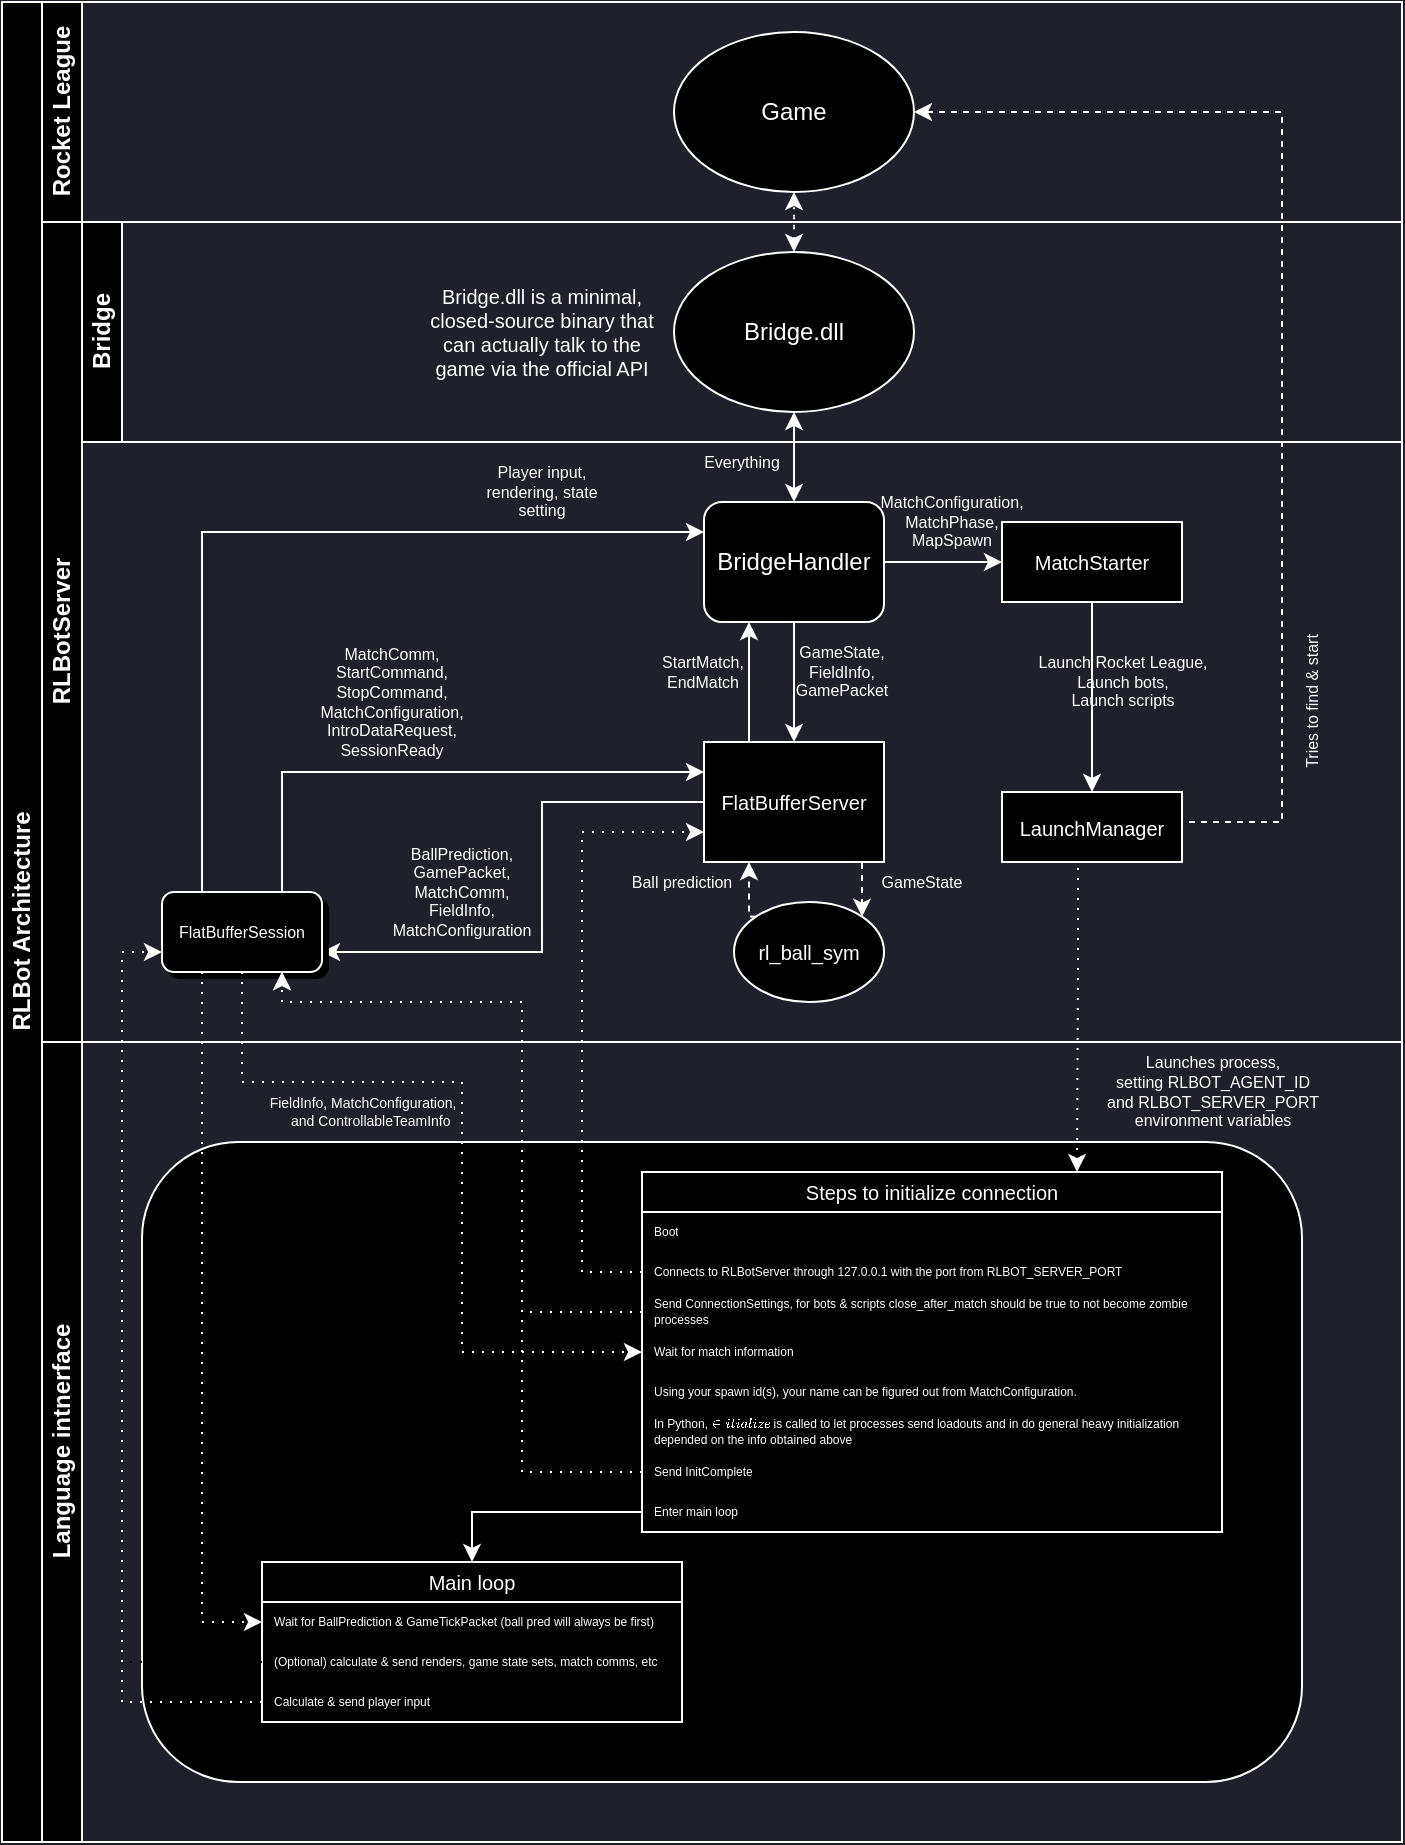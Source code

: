 <mxfile version="26.2.14">
  <diagram id="prtHgNgQTEPvFCAcTncT" name="Page-1">
    <mxGraphModel dx="1188" dy="633" grid="1" gridSize="10" guides="1" tooltips="1" connect="1" arrows="1" fold="1" page="1" pageScale="1" pageWidth="827" pageHeight="1169" background="#1E2129" math="0" shadow="0">
      <root>
        <mxCell id="0" />
        <mxCell id="1" parent="0" />
        <mxCell id="dNxyNK7c78bLwvsdeMH5-19" value="RLBot Architecture" style="swimlane;html=1;childLayout=stackLayout;resizeParent=1;resizeParentMax=0;horizontal=0;startSize=20;horizontalStack=0;shadow=0;glass=0;rounded=0;expand=1;labelBackgroundColor=none;fillColor=#000000;fontColor=#FFFFFF;strokeColor=#FFFFFF;" parent="1" vertex="1">
          <mxGeometry x="80" y="80" width="700" height="920" as="geometry">
            <mxRectangle x="80" y="80" width="40" height="140" as="alternateBounds" />
          </mxGeometry>
        </mxCell>
        <mxCell id="CLRGthuXeoBNAiUQC_Zy-3" value="Rocket League" style="swimlane;html=1;startSize=20;horizontal=0;fillColor=#000000;fontColor=#FFFFFF;strokeColor=#FFFFFF;" parent="dNxyNK7c78bLwvsdeMH5-19" vertex="1">
          <mxGeometry x="20" width="680" height="110" as="geometry" />
        </mxCell>
        <mxCell id="CLRGthuXeoBNAiUQC_Zy-4" value="Game" style="ellipse;whiteSpace=wrap;html=1;fillColor=#000000;fontColor=#FFFFFF;strokeColor=#FFFFFF;" parent="CLRGthuXeoBNAiUQC_Zy-3" vertex="1">
          <mxGeometry x="316" y="15" width="120" height="80" as="geometry" />
        </mxCell>
        <mxCell id="dNxyNK7c78bLwvsdeMH5-20" value="RLBotServer" style="swimlane;html=1;startSize=20;horizontal=0;fillColor=#000000;fontColor=#FFFFFF;strokeColor=#FFFFFF;" parent="dNxyNK7c78bLwvsdeMH5-19" vertex="1">
          <mxGeometry x="20" y="110" width="680" height="410" as="geometry" />
        </mxCell>
        <mxCell id="CLRGthuXeoBNAiUQC_Zy-10" value="&lt;font style=&quot;font-size: 8px;&quot;&gt;Everything&lt;/font&gt;" style="text;html=1;align=center;verticalAlign=middle;whiteSpace=wrap;rounded=0;fontSize=8;fontColor=#FFFFFF;" parent="dNxyNK7c78bLwvsdeMH5-20" vertex="1">
          <mxGeometry x="320" y="105" width="60" height="30" as="geometry" />
        </mxCell>
        <mxCell id="CLRGthuXeoBNAiUQC_Zy-16" value="&lt;font style=&quot;font-size: 10px;&quot;&gt;rl_ball_sym&lt;/font&gt;" style="ellipse;whiteSpace=wrap;html=1;fillColor=#000000;fontColor=#FFFFFF;strokeColor=#FFFFFF;" parent="dNxyNK7c78bLwvsdeMH5-20" vertex="1">
          <mxGeometry x="346" y="340" width="75" height="50" as="geometry" />
        </mxCell>
        <mxCell id="CLRGthuXeoBNAiUQC_Zy-18" value="GameState" style="text;html=1;align=center;verticalAlign=middle;whiteSpace=wrap;rounded=0;fontSize=8;fontColor=#FFFFFF;" parent="dNxyNK7c78bLwvsdeMH5-20" vertex="1">
          <mxGeometry x="410" y="320" width="60" height="20" as="geometry" />
        </mxCell>
        <mxCell id="dNxyNK7c78bLwvsdeMH5-35" style="edgeStyle=orthogonalEdgeStyle;rounded=0;orthogonalLoop=1;jettySize=auto;html=1;endArrow=classic;endFill=1;fontColor=#FFFFFF;" parent="dNxyNK7c78bLwvsdeMH5-20" edge="1">
          <mxGeometry relative="1" as="geometry">
            <mxPoint x="106" y="210" as="sourcePoint" />
            <mxPoint x="106" y="210" as="targetPoint" />
          </mxGeometry>
        </mxCell>
        <mxCell id="CLRGthuXeoBNAiUQC_Zy-11" style="edgeStyle=orthogonalEdgeStyle;rounded=0;orthogonalLoop=1;jettySize=auto;html=1;exitX=0.5;exitY=1;exitDx=0;exitDy=0;entryX=0.5;entryY=0;entryDx=0;entryDy=0;fontColor=#FFFFFF;strokeColor=#FFFFFF;" parent="dNxyNK7c78bLwvsdeMH5-20" source="dNxyNK7c78bLwvsdeMH5-30" target="CLRGthuXeoBNAiUQC_Zy-9" edge="1">
          <mxGeometry relative="1" as="geometry" />
        </mxCell>
        <mxCell id="dNxyNK7c78bLwvsdeMH5-30" value="BridgeHandler" style="rounded=1;whiteSpace=wrap;html=1;fontFamily=Helvetica;fontSize=12;fontColor=#FFFFFF;align=center;fillColor=#000000;strokeColor=#FFFFFF;" parent="dNxyNK7c78bLwvsdeMH5-20" vertex="1">
          <mxGeometry x="331" y="140" width="90" height="60" as="geometry" />
        </mxCell>
        <mxCell id="CLRGthuXeoBNAiUQC_Zy-17" style="edgeStyle=orthogonalEdgeStyle;rounded=0;orthogonalLoop=1;jettySize=auto;html=1;exitX=0.75;exitY=1;exitDx=0;exitDy=0;entryX=1;entryY=0;entryDx=0;entryDy=0;dashed=1;fontColor=#FFFFFF;strokeColor=#FFFFFF;" parent="dNxyNK7c78bLwvsdeMH5-20" source="CLRGthuXeoBNAiUQC_Zy-9" target="CLRGthuXeoBNAiUQC_Zy-16" edge="1">
          <mxGeometry relative="1" as="geometry">
            <mxPoint x="422.517" y="342.322" as="targetPoint" />
          </mxGeometry>
        </mxCell>
        <mxCell id="CLRGthuXeoBNAiUQC_Zy-27" style="edgeStyle=orthogonalEdgeStyle;rounded=0;orthogonalLoop=1;jettySize=auto;html=1;exitX=0;exitY=0.5;exitDx=0;exitDy=0;entryX=1;entryY=0.75;entryDx=0;entryDy=0;fontColor=#FFFFFF;strokeColor=#FFFFFF;" parent="dNxyNK7c78bLwvsdeMH5-20" source="CLRGthuXeoBNAiUQC_Zy-9" target="CLRGthuXeoBNAiUQC_Zy-22" edge="1">
          <mxGeometry relative="1" as="geometry">
            <Array as="points">
              <mxPoint x="250" y="290" />
              <mxPoint x="250" y="365" />
            </Array>
          </mxGeometry>
        </mxCell>
        <mxCell id="CLRGthuXeoBNAiUQC_Zy-38" style="edgeStyle=orthogonalEdgeStyle;rounded=0;orthogonalLoop=1;jettySize=auto;html=1;exitX=1;exitY=0.5;exitDx=0;exitDy=0;entryX=0;entryY=0.5;entryDx=0;entryDy=0;fontColor=#FFFFFF;strokeColor=#FFFFFF;" parent="dNxyNK7c78bLwvsdeMH5-20" source="dNxyNK7c78bLwvsdeMH5-30" target="CLRGthuXeoBNAiUQC_Zy-37" edge="1">
          <mxGeometry relative="1" as="geometry" />
        </mxCell>
        <mxCell id="CLRGthuXeoBNAiUQC_Zy-54" style="edgeStyle=orthogonalEdgeStyle;rounded=0;orthogonalLoop=1;jettySize=auto;html=1;exitX=0.25;exitY=0;exitDx=0;exitDy=0;entryX=0.25;entryY=1;entryDx=0;entryDy=0;fontColor=#FFFFFF;strokeColor=#FFFFFF;" parent="dNxyNK7c78bLwvsdeMH5-20" source="CLRGthuXeoBNAiUQC_Zy-9" target="dNxyNK7c78bLwvsdeMH5-30" edge="1">
          <mxGeometry relative="1" as="geometry" />
        </mxCell>
        <mxCell id="CLRGthuXeoBNAiUQC_Zy-9" value="&lt;div style=&quot;font-size: 10px;&quot;&gt;FlatBufferServer&lt;/div&gt;" style="rounded=0;whiteSpace=wrap;html=1;fontFamily=Helvetica;fontSize=10;fontColor=#FFFFFF;align=center;fillColor=#000000;strokeColor=#FFFFFF;" parent="dNxyNK7c78bLwvsdeMH5-20" vertex="1">
          <mxGeometry x="331" y="260" width="90" height="60" as="geometry" />
        </mxCell>
        <mxCell id="CLRGthuXeoBNAiUQC_Zy-12" value="&lt;div&gt;GameState,&lt;/div&gt;&lt;div&gt;FieldInfo,&lt;/div&gt;&lt;div&gt;GamePacket&lt;/div&gt;" style="text;html=1;align=center;verticalAlign=middle;whiteSpace=wrap;rounded=0;fontSize=8;fontColor=#FFFFFF;" parent="dNxyNK7c78bLwvsdeMH5-20" vertex="1">
          <mxGeometry x="370" y="210" width="60" height="30" as="geometry" />
        </mxCell>
        <mxCell id="CLRGthuXeoBNAiUQC_Zy-19" style="edgeStyle=orthogonalEdgeStyle;rounded=0;orthogonalLoop=1;jettySize=auto;html=1;exitX=0;exitY=0;exitDx=0;exitDy=0;entryX=0.25;entryY=1;entryDx=0;entryDy=0;dashed=1;fontColor=#FFFFFF;strokeColor=#FFFFFF;" parent="dNxyNK7c78bLwvsdeMH5-20" source="CLRGthuXeoBNAiUQC_Zy-16" target="CLRGthuXeoBNAiUQC_Zy-9" edge="1">
          <mxGeometry relative="1" as="geometry">
            <mxPoint x="369.483" y="342.322" as="sourcePoint" />
          </mxGeometry>
        </mxCell>
        <mxCell id="CLRGthuXeoBNAiUQC_Zy-20" value="Ball prediction" style="text;html=1;align=center;verticalAlign=middle;whiteSpace=wrap;rounded=0;fontSize=8;fontColor=#FFFFFF;" parent="dNxyNK7c78bLwvsdeMH5-20" vertex="1">
          <mxGeometry x="290" y="320" width="60" height="20" as="geometry" />
        </mxCell>
        <mxCell id="CLRGthuXeoBNAiUQC_Zy-21" value="" style="rounded=1;whiteSpace=wrap;html=1;fontSize=8;fillColor=#000000;fontColor=#FFFFFF;" parent="dNxyNK7c78bLwvsdeMH5-20" vertex="1">
          <mxGeometry x="63" y="338" width="80" height="40" as="geometry" />
        </mxCell>
        <mxCell id="CLRGthuXeoBNAiUQC_Zy-31" style="edgeStyle=orthogonalEdgeStyle;rounded=0;orthogonalLoop=1;jettySize=auto;html=1;exitX=0.25;exitY=0;exitDx=0;exitDy=0;entryX=0;entryY=0.25;entryDx=0;entryDy=0;fontColor=#FFFFFF;strokeColor=#FFFFFF;" parent="dNxyNK7c78bLwvsdeMH5-20" source="CLRGthuXeoBNAiUQC_Zy-22" target="dNxyNK7c78bLwvsdeMH5-30" edge="1">
          <mxGeometry relative="1" as="geometry">
            <Array as="points">
              <mxPoint x="80" y="155" />
            </Array>
          </mxGeometry>
        </mxCell>
        <mxCell id="CLRGthuXeoBNAiUQC_Zy-33" style="edgeStyle=orthogonalEdgeStyle;rounded=0;orthogonalLoop=1;jettySize=auto;html=1;exitX=0.75;exitY=0;exitDx=0;exitDy=0;entryX=0;entryY=0.25;entryDx=0;entryDy=0;fontColor=#FFFFFF;strokeColor=#FFFFFF;" parent="dNxyNK7c78bLwvsdeMH5-20" source="CLRGthuXeoBNAiUQC_Zy-22" target="CLRGthuXeoBNAiUQC_Zy-9" edge="1">
          <mxGeometry relative="1" as="geometry">
            <mxPoint x="310" y="260" as="targetPoint" />
          </mxGeometry>
        </mxCell>
        <mxCell id="CLRGthuXeoBNAiUQC_Zy-22" value="FlatBufferSession" style="rounded=1;whiteSpace=wrap;html=1;fontSize=8;fillColor=#000000;fontColor=#FFFFFF;strokeColor=#FFFFFF;" parent="dNxyNK7c78bLwvsdeMH5-20" vertex="1">
          <mxGeometry x="60" y="335" width="80" height="40" as="geometry" />
        </mxCell>
        <mxCell id="CLRGthuXeoBNAiUQC_Zy-29" value="&lt;div&gt;BallPrediction, GamePacket,&lt;/div&gt;&lt;div&gt;MatchComm,&lt;/div&gt;&lt;div&gt;FieldInfo,&lt;/div&gt;&lt;div&gt;MatchConfiguration&lt;/div&gt;" style="text;html=1;align=center;verticalAlign=middle;whiteSpace=wrap;rounded=0;fontSize=8;fontColor=#FFFFFF;" parent="dNxyNK7c78bLwvsdeMH5-20" vertex="1">
          <mxGeometry x="180" y="310" width="60" height="50" as="geometry" />
        </mxCell>
        <mxCell id="CLRGthuXeoBNAiUQC_Zy-32" value="&lt;div&gt;Player input,&lt;/div&gt;&lt;div&gt;rendering, state setting&lt;br&gt;&lt;/div&gt;" style="text;html=1;align=center;verticalAlign=middle;whiteSpace=wrap;rounded=0;fontSize=8;fontColor=#FFFFFF;" parent="dNxyNK7c78bLwvsdeMH5-20" vertex="1">
          <mxGeometry x="220" y="120" width="60" height="30" as="geometry" />
        </mxCell>
        <mxCell id="jAbWXB7Tp562FeIo0RyR-3" style="edgeStyle=orthogonalEdgeStyle;rounded=0;orthogonalLoop=1;jettySize=auto;html=1;exitX=0.5;exitY=1;exitDx=0;exitDy=0;entryX=0.5;entryY=0;entryDx=0;entryDy=0;fontColor=#FFFFFF;strokeColor=#FFFFFF;" parent="dNxyNK7c78bLwvsdeMH5-20" source="CLRGthuXeoBNAiUQC_Zy-37" target="CLRGthuXeoBNAiUQC_Zy-48" edge="1">
          <mxGeometry relative="1" as="geometry">
            <Array as="points">
              <mxPoint x="525" y="220" />
              <mxPoint x="525" y="220" />
            </Array>
          </mxGeometry>
        </mxCell>
        <mxCell id="CLRGthuXeoBNAiUQC_Zy-37" value="&lt;font size=&quot;1&quot;&gt;MatchStarter&lt;/font&gt;" style="rounded=0;whiteSpace=wrap;html=1;fillColor=#000000;fontColor=#FFFFFF;strokeColor=#FFFFFF;" parent="dNxyNK7c78bLwvsdeMH5-20" vertex="1">
          <mxGeometry x="480" y="150" width="90" height="40" as="geometry" />
        </mxCell>
        <mxCell id="CLRGthuXeoBNAiUQC_Zy-39" value="&lt;div style=&quot;font-size: 8px;&quot;&gt;MatchConfiguration,&lt;/div&gt;&lt;div style=&quot;font-size: 8px;&quot;&gt;MatchPhase,&lt;/div&gt;&lt;div style=&quot;font-size: 8px;&quot;&gt;MapSpawn&lt;br style=&quot;font-size: 8px;&quot;&gt;&lt;/div&gt;" style="text;html=1;align=center;verticalAlign=middle;whiteSpace=wrap;rounded=0;fontSize=8;fontColor=#FFFFFF;" parent="dNxyNK7c78bLwvsdeMH5-20" vertex="1">
          <mxGeometry x="425" y="135" width="60" height="30" as="geometry" />
        </mxCell>
        <mxCell id="CLRGthuXeoBNAiUQC_Zy-48" value="&lt;font size=&quot;1&quot;&gt;LaunchManager&lt;/font&gt;" style="rounded=0;whiteSpace=wrap;html=1;fillColor=#000000;fontColor=#FFFFFF;strokeColor=#FFFFFF;" parent="dNxyNK7c78bLwvsdeMH5-20" vertex="1">
          <mxGeometry x="480" y="285" width="90" height="35" as="geometry" />
        </mxCell>
        <mxCell id="CLRGthuXeoBNAiUQC_Zy-50" value="&lt;div style=&quot;font-size: 8px;&quot;&gt;&lt;font style=&quot;font-size: 8px;&quot;&gt;Launch Rocket League,&lt;/font&gt;&lt;/div&gt;&lt;div style=&quot;font-size: 8px;&quot;&gt;&lt;font style=&quot;font-size: 8px;&quot;&gt;Launch bots,&lt;/font&gt;&lt;/div&gt;&lt;div style=&quot;font-size: 8px;&quot;&gt;&lt;font style=&quot;font-size: 8px;&quot;&gt;Launch scripts&lt;br style=&quot;font-size: 8px;&quot;&gt;&lt;/font&gt;&lt;/div&gt;" style="text;html=1;align=center;verticalAlign=middle;resizable=0;points=[];autosize=1;strokeColor=none;fillColor=none;fontSize=8;fontColor=#FFFFFF;" parent="dNxyNK7c78bLwvsdeMH5-20" vertex="1">
          <mxGeometry x="485" y="210" width="110" height="40" as="geometry" />
        </mxCell>
        <mxCell id="CLRGthuXeoBNAiUQC_Zy-53" value="Tries to find &amp;amp; start" style="text;html=1;align=center;verticalAlign=middle;resizable=0;points=[];autosize=1;strokeColor=none;fillColor=none;fontSize=8;rotation=270;fontColor=#FFFFFF;" parent="dNxyNK7c78bLwvsdeMH5-20" vertex="1">
          <mxGeometry x="590" y="230" width="90" height="20" as="geometry" />
        </mxCell>
        <mxCell id="CLRGthuXeoBNAiUQC_Zy-55" value="StartMatch,&lt;br&gt;EndMatch" style="text;html=1;align=center;verticalAlign=middle;resizable=0;points=[];autosize=1;strokeColor=none;fillColor=none;fontSize=8;fontColor=#FFFFFF;" parent="dNxyNK7c78bLwvsdeMH5-20" vertex="1">
          <mxGeometry x="300" y="210" width="60" height="30" as="geometry" />
        </mxCell>
        <mxCell id="CLRGthuXeoBNAiUQC_Zy-35" value="&lt;div style=&quot;font-size: 8px;&quot;&gt;&lt;font style=&quot;font-size: 8px;&quot;&gt;MatchComm,&lt;/font&gt;&lt;/div&gt;&lt;div style=&quot;font-size: 8px;&quot;&gt;&lt;font style=&quot;font-size: 8px;&quot;&gt;StartCommand,&lt;/font&gt;&lt;/div&gt;&lt;div style=&quot;font-size: 8px;&quot;&gt;&lt;font style=&quot;font-size: 8px;&quot;&gt;StopCommand,&lt;/font&gt;&lt;/div&gt;&lt;div style=&quot;font-size: 8px;&quot;&gt;&lt;font style=&quot;font-size: 8px;&quot;&gt;MatchConfiguration,&lt;/font&gt;&lt;/div&gt;&lt;div style=&quot;font-size: 8px;&quot;&gt;&lt;font style=&quot;font-size: 8px;&quot;&gt;IntroDataRequest,&lt;/font&gt;&lt;/div&gt;&lt;div style=&quot;font-size: 8px;&quot;&gt;&lt;font style=&quot;font-size: 8px;&quot;&gt;SessionReady&lt;br&gt;&lt;/font&gt;&lt;/div&gt;" style="text;html=1;align=center;verticalAlign=middle;whiteSpace=wrap;rounded=0;fontColor=#FFFFFF;" parent="dNxyNK7c78bLwvsdeMH5-20" vertex="1">
          <mxGeometry x="140" y="210" width="70" height="60" as="geometry" />
        </mxCell>
        <mxCell id="CLRGthuXeoBNAiUQC_Zy-2" value="Bridge" style="swimlane;html=1;startSize=20;horizontal=0;fillColor=#000000;fontColor=#FFFFFF;strokeColor=#FFFFFF;" parent="dNxyNK7c78bLwvsdeMH5-20" vertex="1">
          <mxGeometry x="20" width="660" height="110" as="geometry" />
        </mxCell>
        <mxCell id="CLRGthuXeoBNAiUQC_Zy-5" value="Bridge.dll" style="ellipse;whiteSpace=wrap;html=1;fillColor=#000000;fontColor=#FFFFFF;strokeColor=#FFFFFF;" parent="CLRGthuXeoBNAiUQC_Zy-2" vertex="1">
          <mxGeometry x="296" y="15" width="120" height="80" as="geometry" />
        </mxCell>
        <mxCell id="CLRGthuXeoBNAiUQC_Zy-15" value="Bridge.dll is a minimal, closed-source binary that can actually talk to the game via the official API" style="text;html=1;align=center;verticalAlign=middle;whiteSpace=wrap;rounded=0;fontSize=10;fontColor=#FFFFFF;" parent="CLRGthuXeoBNAiUQC_Zy-2" vertex="1">
          <mxGeometry x="170" y="17.5" width="120" height="75" as="geometry" />
        </mxCell>
        <mxCell id="CLRGthuXeoBNAiUQC_Zy-7" style="edgeStyle=orthogonalEdgeStyle;rounded=0;orthogonalLoop=1;jettySize=auto;html=1;entryX=0.5;entryY=1;entryDx=0;entryDy=0;startArrow=classic;startFill=1;fontColor=#FFFFFF;strokeColor=#FFFFFF;" parent="dNxyNK7c78bLwvsdeMH5-20" source="dNxyNK7c78bLwvsdeMH5-30" target="CLRGthuXeoBNAiUQC_Zy-5" edge="1">
          <mxGeometry relative="1" as="geometry" />
        </mxCell>
        <mxCell id="CLRGthuXeoBNAiUQC_Zy-6" style="edgeStyle=orthogonalEdgeStyle;rounded=0;orthogonalLoop=1;jettySize=auto;html=1;entryX=0.5;entryY=1;entryDx=0;entryDy=0;startArrow=classic;startFill=1;dashed=1;dashPattern=1 4;fontColor=#FFFFFF;strokeColor=#FFFFFF;" parent="dNxyNK7c78bLwvsdeMH5-19" source="CLRGthuXeoBNAiUQC_Zy-5" target="CLRGthuXeoBNAiUQC_Zy-4" edge="1">
          <mxGeometry relative="1" as="geometry" />
        </mxCell>
        <mxCell id="CLRGthuXeoBNAiUQC_Zy-52" style="edgeStyle=orthogonalEdgeStyle;rounded=0;orthogonalLoop=1;jettySize=auto;html=1;entryX=1;entryY=0.5;entryDx=0;entryDy=0;dashed=1;exitX=1;exitY=0.5;exitDx=0;exitDy=0;fontColor=#FFFFFF;strokeColor=#FFFFFF;" parent="dNxyNK7c78bLwvsdeMH5-19" source="CLRGthuXeoBNAiUQC_Zy-48" target="CLRGthuXeoBNAiUQC_Zy-4" edge="1">
          <mxGeometry relative="1" as="geometry">
            <Array as="points">
              <mxPoint x="590" y="410" />
              <mxPoint x="640" y="410" />
              <mxPoint x="640" y="55" />
            </Array>
          </mxGeometry>
        </mxCell>
        <mxCell id="GUashX9AXOHHXYb3uWEm-1" value="Language intnerface" style="swimlane;html=1;startSize=20;horizontal=0;fillColor=#000000;fontColor=#FFFFFF;strokeColor=#FFFFFF;" parent="dNxyNK7c78bLwvsdeMH5-19" vertex="1">
          <mxGeometry x="20" y="520" width="680" height="400" as="geometry">
            <mxRectangle x="20" y="120" width="430" height="30" as="alternateBounds" />
          </mxGeometry>
        </mxCell>
        <mxCell id="CLRGthuXeoBNAiUQC_Zy-56" value="" style="rounded=1;whiteSpace=wrap;html=1;fillColor=#000000;fontColor=#FFFFFF;strokeColor=#FFFFFF;" parent="GUashX9AXOHHXYb3uWEm-1" vertex="1">
          <mxGeometry x="50" y="50" width="580" height="320" as="geometry" />
        </mxCell>
        <mxCell id="CLRGthuXeoBNAiUQC_Zy-57" value="&lt;div style=&quot;font-size: 8px;&quot;&gt;Launches process,&lt;/div&gt;&lt;div style=&quot;font-size: 8px;&quot;&gt;setting RLBOT_AGENT_ID&lt;/div&gt;&lt;div style=&quot;font-size: 8px;&quot;&gt;and RLBOT_SERVER_PORT&lt;/div&gt;&lt;div style=&quot;font-size: 8px;&quot;&gt;environment variables&lt;br style=&quot;font-size: 8px;&quot;&gt;&lt;/div&gt;" style="text;html=1;align=center;verticalAlign=middle;resizable=0;points=[];autosize=1;strokeColor=none;fillColor=none;fontSize=8;fontColor=#FFFFFF;" parent="GUashX9AXOHHXYb3uWEm-1" vertex="1">
          <mxGeometry x="520" width="130" height="50" as="geometry" />
        </mxCell>
        <mxCell id="CLRGthuXeoBNAiUQC_Zy-62" value="Steps to initialize connection" style="swimlane;fontStyle=0;childLayout=stackLayout;horizontal=1;startSize=20;horizontalStack=0;resizeParent=1;resizeParentMax=0;resizeLast=0;collapsible=1;marginBottom=0;whiteSpace=wrap;html=1;fontSize=10;fillColor=#000000;fontColor=#FFFFFF;strokeColor=#FFFFFF;" parent="GUashX9AXOHHXYb3uWEm-1" vertex="1">
          <mxGeometry x="300" y="65" width="290" height="180" as="geometry">
            <mxRectangle x="300" y="80" width="170" height="30" as="alternateBounds" />
          </mxGeometry>
        </mxCell>
        <mxCell id="CLRGthuXeoBNAiUQC_Zy-66" value="Boot" style="text;strokeColor=none;fillColor=none;align=left;verticalAlign=middle;spacingLeft=4;spacingRight=4;overflow=hidden;points=[[0,0.5],[1,0.5]];portConstraint=eastwest;rotatable=0;whiteSpace=wrap;html=1;fontSize=6;fontColor=#FFFFFF;" parent="CLRGthuXeoBNAiUQC_Zy-62" vertex="1">
          <mxGeometry y="20" width="290" height="20" as="geometry" />
        </mxCell>
        <mxCell id="CLRGthuXeoBNAiUQC_Zy-63" value="&lt;div style=&quot;font-size: 6px;&quot;&gt;Connects to RLBotServer through 127.0.0.1 with the port from RLBOT_SERVER_PORT&lt;br style=&quot;font-size: 6px;&quot;&gt;&lt;/div&gt;" style="text;strokeColor=none;fillColor=none;align=left;verticalAlign=middle;spacingLeft=4;spacingRight=4;overflow=hidden;points=[[0,0.5],[1,0.5]];portConstraint=eastwest;rotatable=0;whiteSpace=wrap;html=1;fontSize=6;fontColor=#FFFFFF;" parent="CLRGthuXeoBNAiUQC_Zy-62" vertex="1">
          <mxGeometry y="40" width="290" height="20" as="geometry" />
        </mxCell>
        <mxCell id="CLRGthuXeoBNAiUQC_Zy-64" value="Send ConnectionSettings, for bots &amp;amp; scripts close_after_match should be true to not become zombie processes" style="text;strokeColor=none;fillColor=none;align=left;verticalAlign=middle;spacingLeft=4;spacingRight=4;overflow=hidden;points=[[0,0.5],[1,0.5]];portConstraint=eastwest;rotatable=0;whiteSpace=wrap;html=1;fontSize=6;fontColor=#FFFFFF;" parent="CLRGthuXeoBNAiUQC_Zy-62" vertex="1">
          <mxGeometry y="60" width="290" height="20" as="geometry" />
        </mxCell>
        <mxCell id="CLRGthuXeoBNAiUQC_Zy-65" value="Wait for match information" style="text;strokeColor=none;fillColor=none;align=left;verticalAlign=middle;spacingLeft=4;spacingRight=4;overflow=hidden;points=[[0,0.5],[1,0.5]];portConstraint=eastwest;rotatable=0;whiteSpace=wrap;html=1;fontSize=6;fontColor=#FFFFFF;" parent="CLRGthuXeoBNAiUQC_Zy-62" vertex="1">
          <mxGeometry y="80" width="290" height="20" as="geometry" />
        </mxCell>
        <mxCell id="CLRGthuXeoBNAiUQC_Zy-69" value="Using your spawn id(s), your name can be figured out from MatchConfiguration." style="text;strokeColor=none;fillColor=none;align=left;verticalAlign=middle;spacingLeft=4;spacingRight=4;overflow=hidden;points=[[0,0.5],[1,0.5]];portConstraint=eastwest;rotatable=0;whiteSpace=wrap;html=1;fontSize=6;fontColor=#FFFFFF;" parent="CLRGthuXeoBNAiUQC_Zy-62" vertex="1">
          <mxGeometry y="100" width="290" height="20" as="geometry" />
        </mxCell>
        <mxCell id="CLRGthuXeoBNAiUQC_Zy-68" value="In Python, `initialize` is called to let processes send loadouts and in do general heavy initialization depended on the info obtained above" style="text;strokeColor=none;fillColor=none;align=left;verticalAlign=middle;spacingLeft=4;spacingRight=4;overflow=hidden;points=[[0,0.5],[1,0.5]];portConstraint=eastwest;rotatable=0;whiteSpace=wrap;html=1;fontSize=6;fontColor=#FFFFFF;" parent="CLRGthuXeoBNAiUQC_Zy-62" vertex="1">
          <mxGeometry y="120" width="290" height="20" as="geometry" />
        </mxCell>
        <mxCell id="CLRGthuXeoBNAiUQC_Zy-67" value="Send InitComplete" style="text;strokeColor=none;fillColor=none;align=left;verticalAlign=middle;spacingLeft=4;spacingRight=4;overflow=hidden;points=[[0,0.5],[1,0.5]];portConstraint=eastwest;rotatable=0;whiteSpace=wrap;html=1;fontSize=6;fontColor=#FFFFFF;" parent="CLRGthuXeoBNAiUQC_Zy-62" vertex="1">
          <mxGeometry y="140" width="290" height="20" as="geometry" />
        </mxCell>
        <mxCell id="CLRGthuXeoBNAiUQC_Zy-72" value="Enter main loop" style="text;strokeColor=none;fillColor=none;align=left;verticalAlign=middle;spacingLeft=4;spacingRight=4;overflow=hidden;points=[[0,0.5],[1,0.5]];portConstraint=eastwest;rotatable=0;whiteSpace=wrap;html=1;fontSize=6;fontColor=#FFFFFF;" parent="CLRGthuXeoBNAiUQC_Zy-62" vertex="1">
          <mxGeometry y="160" width="290" height="20" as="geometry" />
        </mxCell>
        <mxCell id="CLRGthuXeoBNAiUQC_Zy-71" value="&lt;div style=&quot;font-size: 7px;&quot;&gt;FieldInfo, MatchConfiguration,&lt;/div&gt;&lt;div style=&quot;font-size: 7px;&quot;&gt;&amp;nbsp;&amp;nbsp;&amp;nbsp; and ControllableTeamInfo&lt;/div&gt;" style="text;html=1;align=center;verticalAlign=middle;resizable=0;points=[];autosize=1;strokeColor=none;fillColor=none;fontSize=7;fontColor=#FFFFFF;" parent="GUashX9AXOHHXYb3uWEm-1" vertex="1">
          <mxGeometry x="100" y="20" width="120" height="30" as="geometry" />
        </mxCell>
        <mxCell id="CLRGthuXeoBNAiUQC_Zy-85" value="Main loop" style="swimlane;fontStyle=0;childLayout=stackLayout;horizontal=1;startSize=20;horizontalStack=0;resizeParent=1;resizeParentMax=0;resizeLast=0;collapsible=1;marginBottom=0;whiteSpace=wrap;html=1;fontSize=10;fillColor=#000000;fontColor=#FFFFFF;strokeColor=#FFFFFF;" parent="GUashX9AXOHHXYb3uWEm-1" vertex="1">
          <mxGeometry x="110" y="260" width="210" height="80" as="geometry">
            <mxRectangle x="300" y="80" width="170" height="30" as="alternateBounds" />
          </mxGeometry>
        </mxCell>
        <mxCell id="CLRGthuXeoBNAiUQC_Zy-86" value="Wait for BallPrediction &amp;amp; GameTickPacket (ball pred will always be first)" style="text;strokeColor=none;fillColor=none;align=left;verticalAlign=middle;spacingLeft=4;spacingRight=4;overflow=hidden;points=[[0,0.5],[1,0.5]];portConstraint=eastwest;rotatable=0;whiteSpace=wrap;html=1;fontSize=6;fontColor=#FFFFFF;" parent="CLRGthuXeoBNAiUQC_Zy-85" vertex="1">
          <mxGeometry y="20" width="210" height="20" as="geometry" />
        </mxCell>
        <mxCell id="CLRGthuXeoBNAiUQC_Zy-96" value="(Optional) calculate &amp;amp; send renders, game state sets, match comms, etc" style="text;strokeColor=none;fillColor=none;align=left;verticalAlign=middle;spacingLeft=4;spacingRight=4;overflow=hidden;points=[[0,0.5],[1,0.5]];portConstraint=eastwest;rotatable=0;whiteSpace=wrap;html=1;fontSize=6;fontColor=#FFFFFF;" parent="CLRGthuXeoBNAiUQC_Zy-85" vertex="1">
          <mxGeometry y="40" width="210" height="20" as="geometry" />
        </mxCell>
        <mxCell id="CLRGthuXeoBNAiUQC_Zy-98" value="Calculate &amp;amp; send player input" style="text;strokeColor=none;fillColor=none;align=left;verticalAlign=middle;spacingLeft=4;spacingRight=4;overflow=hidden;points=[[0,0.5],[1,0.5]];portConstraint=eastwest;rotatable=0;whiteSpace=wrap;html=1;fontSize=6;fontColor=#FFFFFF;" parent="CLRGthuXeoBNAiUQC_Zy-85" vertex="1">
          <mxGeometry y="60" width="210" height="20" as="geometry" />
        </mxCell>
        <mxCell id="CLRGthuXeoBNAiUQC_Zy-95" style="edgeStyle=orthogonalEdgeStyle;rounded=0;orthogonalLoop=1;jettySize=auto;html=1;entryX=0.5;entryY=0;entryDx=0;entryDy=0;fontColor=#FFFFFF;strokeColor=#FFFFFF;" parent="GUashX9AXOHHXYb3uWEm-1" source="CLRGthuXeoBNAiUQC_Zy-72" target="CLRGthuXeoBNAiUQC_Zy-85" edge="1">
          <mxGeometry relative="1" as="geometry" />
        </mxCell>
        <mxCell id="CLRGthuXeoBNAiUQC_Zy-58" style="edgeStyle=orthogonalEdgeStyle;rounded=0;orthogonalLoop=1;jettySize=auto;html=1;exitX=0.5;exitY=1;exitDx=0;exitDy=0;entryX=0.75;entryY=0;entryDx=0;entryDy=0;dashed=1;dashPattern=1 4;fontColor=#FFFFFF;strokeColor=#FFFFFF;" parent="dNxyNK7c78bLwvsdeMH5-19" source="CLRGthuXeoBNAiUQC_Zy-48" target="CLRGthuXeoBNAiUQC_Zy-62" edge="1">
          <mxGeometry relative="1" as="geometry">
            <Array as="points">
              <mxPoint x="538" y="480" />
              <mxPoint x="538" y="532" />
            </Array>
          </mxGeometry>
        </mxCell>
        <mxCell id="CLRGthuXeoBNAiUQC_Zy-59" style="edgeStyle=orthogonalEdgeStyle;rounded=0;orthogonalLoop=1;jettySize=auto;html=1;exitX=0;exitY=0.5;exitDx=0;exitDy=0;entryX=0;entryY=0.75;entryDx=0;entryDy=0;dashed=1;dashPattern=1 4;fontColor=#FFFFFF;strokeColor=#FFFFFF;" parent="dNxyNK7c78bLwvsdeMH5-19" source="CLRGthuXeoBNAiUQC_Zy-63" target="CLRGthuXeoBNAiUQC_Zy-9" edge="1">
          <mxGeometry relative="1" as="geometry">
            <Array as="points">
              <mxPoint x="290" y="635" />
              <mxPoint x="290" y="415" />
            </Array>
          </mxGeometry>
        </mxCell>
        <mxCell id="CLRGthuXeoBNAiUQC_Zy-70" style="edgeStyle=orthogonalEdgeStyle;rounded=0;orthogonalLoop=1;jettySize=auto;html=1;exitX=0.5;exitY=1;exitDx=0;exitDy=0;entryX=0;entryY=0.5;entryDx=0;entryDy=0;dashed=1;dashPattern=1 4;fontColor=#FFFFFF;strokeColor=#FFFFFF;" parent="dNxyNK7c78bLwvsdeMH5-19" source="CLRGthuXeoBNAiUQC_Zy-22" target="CLRGthuXeoBNAiUQC_Zy-65" edge="1">
          <mxGeometry relative="1" as="geometry">
            <Array as="points">
              <mxPoint x="120" y="540" />
              <mxPoint x="230" y="540" />
              <mxPoint x="230" y="675" />
            </Array>
          </mxGeometry>
        </mxCell>
        <mxCell id="CLRGthuXeoBNAiUQC_Zy-75" style="edgeStyle=orthogonalEdgeStyle;rounded=0;orthogonalLoop=1;jettySize=auto;html=1;exitX=0;exitY=0.5;exitDx=0;exitDy=0;entryX=0.75;entryY=1;entryDx=0;entryDy=0;dashed=1;dashPattern=1 4;fontColor=#FFFFFF;strokeColor=#FFFFFF;" parent="dNxyNK7c78bLwvsdeMH5-19" source="CLRGthuXeoBNAiUQC_Zy-67" target="CLRGthuXeoBNAiUQC_Zy-22" edge="1">
          <mxGeometry relative="1" as="geometry">
            <mxPoint x="100" y="490" as="targetPoint" />
            <Array as="points">
              <mxPoint x="260" y="735" />
              <mxPoint x="260" y="500" />
              <mxPoint x="140" y="500" />
            </Array>
          </mxGeometry>
        </mxCell>
        <mxCell id="CLRGthuXeoBNAiUQC_Zy-76" style="edgeStyle=orthogonalEdgeStyle;rounded=0;orthogonalLoop=1;jettySize=auto;html=1;exitX=0;exitY=0.5;exitDx=0;exitDy=0;entryX=0.75;entryY=1;entryDx=0;entryDy=0;dashed=1;dashPattern=1 4;fontColor=#FFFFFF;strokeColor=#FFFFFF;" parent="dNxyNK7c78bLwvsdeMH5-19" source="CLRGthuXeoBNAiUQC_Zy-64" target="CLRGthuXeoBNAiUQC_Zy-22" edge="1">
          <mxGeometry relative="1" as="geometry">
            <Array as="points">
              <mxPoint x="260" y="655" />
              <mxPoint x="260" y="500" />
              <mxPoint x="140" y="500" />
            </Array>
          </mxGeometry>
        </mxCell>
        <mxCell id="CLRGthuXeoBNAiUQC_Zy-101" style="edgeStyle=orthogonalEdgeStyle;rounded=0;orthogonalLoop=1;jettySize=auto;html=1;exitX=0.5;exitY=1;exitDx=0;exitDy=0;entryX=0;entryY=0.5;entryDx=0;entryDy=0;dashed=1;dashPattern=1 4;fontColor=#FFFFFF;strokeColor=#FFFFFF;" parent="dNxyNK7c78bLwvsdeMH5-19" source="CLRGthuXeoBNAiUQC_Zy-22" target="CLRGthuXeoBNAiUQC_Zy-86" edge="1">
          <mxGeometry relative="1" as="geometry">
            <Array as="points">
              <mxPoint x="100" y="485" />
              <mxPoint x="100" y="810" />
            </Array>
          </mxGeometry>
        </mxCell>
        <mxCell id="CLRGthuXeoBNAiUQC_Zy-105" style="edgeStyle=orthogonalEdgeStyle;rounded=0;orthogonalLoop=1;jettySize=auto;html=1;entryX=0;entryY=0.75;entryDx=0;entryDy=0;dashed=1;dashPattern=1 4;exitX=0;exitY=0.5;exitDx=0;exitDy=0;fontColor=#FFFFFF;" parent="dNxyNK7c78bLwvsdeMH5-19" source="CLRGthuXeoBNAiUQC_Zy-96" target="CLRGthuXeoBNAiUQC_Zy-22" edge="1">
          <mxGeometry relative="1" as="geometry" />
        </mxCell>
        <mxCell id="CLRGthuXeoBNAiUQC_Zy-106" style="edgeStyle=orthogonalEdgeStyle;rounded=0;orthogonalLoop=1;jettySize=auto;html=1;entryX=0;entryY=0.75;entryDx=0;entryDy=0;dashed=1;dashPattern=1 4;exitX=0;exitY=0.5;exitDx=0;exitDy=0;fontColor=#FFFFFF;strokeColor=#FFFFFF;" parent="dNxyNK7c78bLwvsdeMH5-19" source="CLRGthuXeoBNAiUQC_Zy-98" target="CLRGthuXeoBNAiUQC_Zy-22" edge="1">
          <mxGeometry relative="1" as="geometry">
            <Array as="points">
              <mxPoint x="60" y="850" />
              <mxPoint x="60" y="475" />
            </Array>
          </mxGeometry>
        </mxCell>
      </root>
    </mxGraphModel>
  </diagram>
</mxfile>
